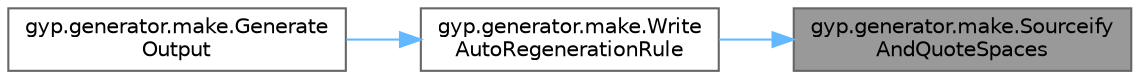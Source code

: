 digraph "gyp.generator.make.SourceifyAndQuoteSpaces"
{
 // LATEX_PDF_SIZE
  bgcolor="transparent";
  edge [fontname=Helvetica,fontsize=10,labelfontname=Helvetica,labelfontsize=10];
  node [fontname=Helvetica,fontsize=10,shape=box,height=0.2,width=0.4];
  rankdir="RL";
  Node1 [id="Node000001",label="gyp.generator.make.Sourceify\lAndQuoteSpaces",height=0.2,width=0.4,color="gray40", fillcolor="grey60", style="filled", fontcolor="black",tooltip=" "];
  Node1 -> Node2 [id="edge3_Node000001_Node000002",dir="back",color="steelblue1",style="solid",tooltip=" "];
  Node2 [id="Node000002",label="gyp.generator.make.Write\lAutoRegenerationRule",height=0.2,width=0.4,color="grey40", fillcolor="white", style="filled",URL="$namespacegyp_1_1generator_1_1make.html#ae8534bf33299c2eb161abd0c9ebebfa6",tooltip=" "];
  Node2 -> Node3 [id="edge4_Node000002_Node000003",dir="back",color="steelblue1",style="solid",tooltip=" "];
  Node3 [id="Node000003",label="gyp.generator.make.Generate\lOutput",height=0.2,width=0.4,color="grey40", fillcolor="white", style="filled",URL="$namespacegyp_1_1generator_1_1make.html#a98f6f46304d221957e1f6767c8d47266",tooltip=" "];
}
